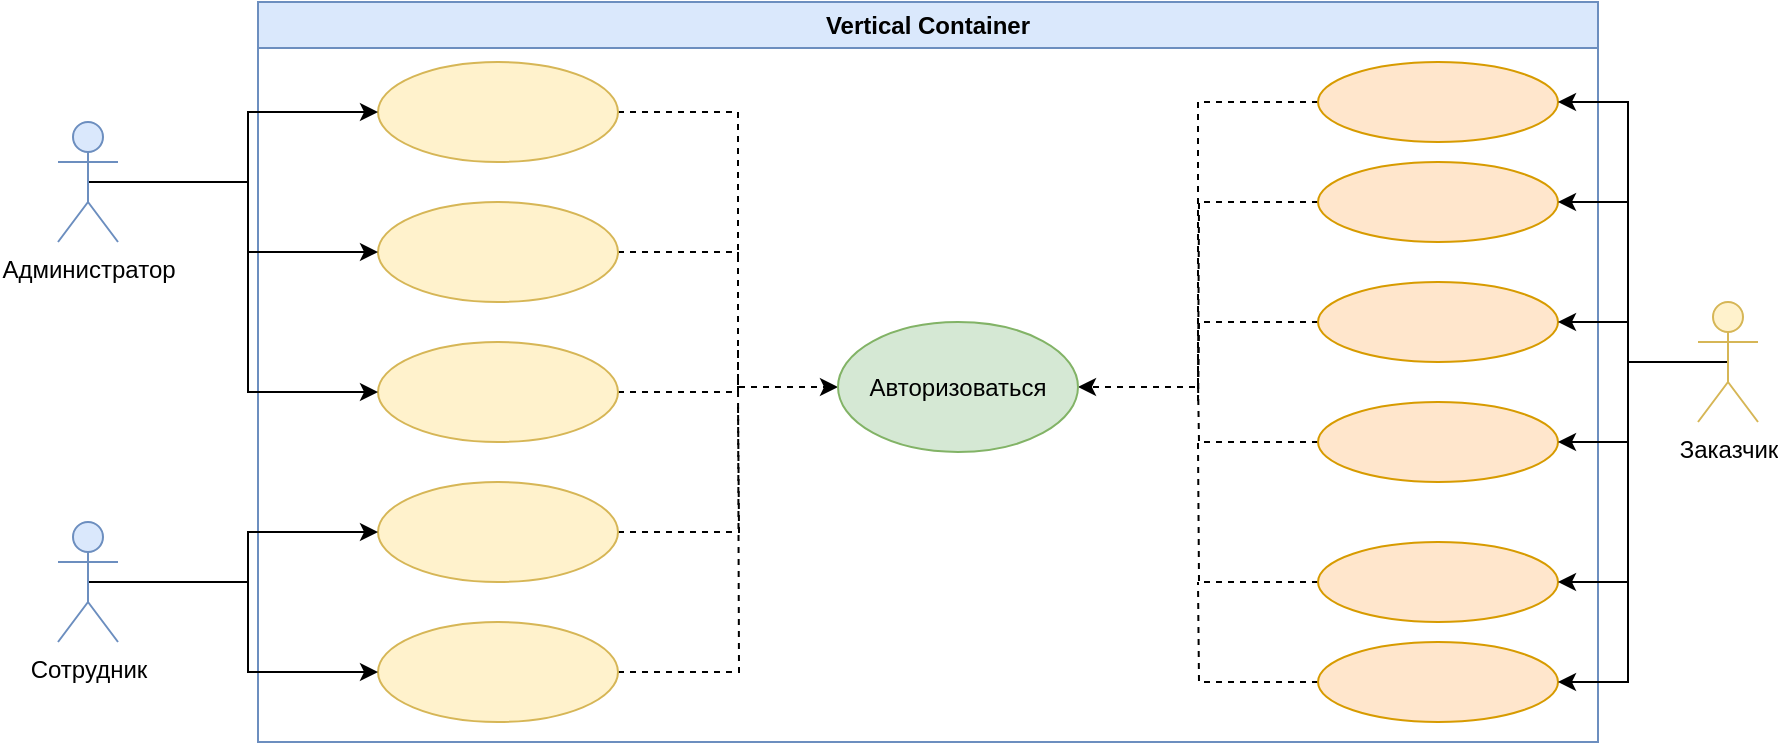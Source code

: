 <mxfile version="24.7.5">
  <diagram name="Страница — 1" id="C4lTX8faZ_tCJOhsqmsd">
    <mxGraphModel dx="989" dy="585" grid="1" gridSize="10" guides="1" tooltips="1" connect="1" arrows="1" fold="1" page="1" pageScale="1" pageWidth="827" pageHeight="1169" math="0" shadow="0">
      <root>
        <mxCell id="0" />
        <mxCell id="1" parent="0" />
        <mxCell id="rDvQQFMUDoH9ufIweod8-1" value="Vertical Container" style="swimlane;whiteSpace=wrap;html=1;fillColor=#dae8fc;strokeColor=#6c8ebf;" vertex="1" parent="1">
          <mxGeometry x="280" y="240" width="670" height="370" as="geometry" />
        </mxCell>
        <mxCell id="rDvQQFMUDoH9ufIweod8-33" style="edgeStyle=orthogonalEdgeStyle;rounded=0;orthogonalLoop=1;jettySize=auto;html=1;exitX=1;exitY=0.5;exitDx=0;exitDy=0;entryX=0;entryY=0.5;entryDx=0;entryDy=0;dashed=1;" edge="1" parent="rDvQQFMUDoH9ufIweod8-1" source="rDvQQFMUDoH9ufIweod8-5" target="rDvQQFMUDoH9ufIweod8-24">
          <mxGeometry relative="1" as="geometry">
            <Array as="points">
              <mxPoint x="240" y="55" />
              <mxPoint x="240" y="193" />
            </Array>
          </mxGeometry>
        </mxCell>
        <mxCell id="rDvQQFMUDoH9ufIweod8-5" value="" style="ellipse;whiteSpace=wrap;html=1;fillColor=#fff2cc;strokeColor=#d6b656;" vertex="1" parent="rDvQQFMUDoH9ufIweod8-1">
          <mxGeometry x="60" y="30" width="120" height="50" as="geometry" />
        </mxCell>
        <mxCell id="rDvQQFMUDoH9ufIweod8-38" style="edgeStyle=orthogonalEdgeStyle;rounded=0;orthogonalLoop=1;jettySize=auto;html=1;exitX=1;exitY=0.5;exitDx=0;exitDy=0;dashed=1;endArrow=none;endFill=0;" edge="1" parent="rDvQQFMUDoH9ufIweod8-1" source="rDvQQFMUDoH9ufIweod8-6">
          <mxGeometry relative="1" as="geometry">
            <mxPoint x="240" y="130" as="targetPoint" />
            <Array as="points">
              <mxPoint x="240" y="125" />
            </Array>
          </mxGeometry>
        </mxCell>
        <mxCell id="rDvQQFMUDoH9ufIweod8-6" value="" style="ellipse;whiteSpace=wrap;html=1;fillColor=#fff2cc;strokeColor=#d6b656;" vertex="1" parent="rDvQQFMUDoH9ufIweod8-1">
          <mxGeometry x="60" y="100" width="120" height="50" as="geometry" />
        </mxCell>
        <mxCell id="rDvQQFMUDoH9ufIweod8-39" style="edgeStyle=orthogonalEdgeStyle;rounded=0;orthogonalLoop=1;jettySize=auto;html=1;exitX=1;exitY=0.5;exitDx=0;exitDy=0;dashed=1;endArrow=none;endFill=0;" edge="1" parent="rDvQQFMUDoH9ufIweod8-1" source="rDvQQFMUDoH9ufIweod8-7">
          <mxGeometry relative="1" as="geometry">
            <mxPoint x="240.0" y="170" as="targetPoint" />
            <Array as="points">
              <mxPoint x="240" y="195" />
            </Array>
          </mxGeometry>
        </mxCell>
        <mxCell id="rDvQQFMUDoH9ufIweod8-7" value="" style="ellipse;whiteSpace=wrap;html=1;fillColor=#fff2cc;strokeColor=#d6b656;" vertex="1" parent="rDvQQFMUDoH9ufIweod8-1">
          <mxGeometry x="60" y="170" width="120" height="50" as="geometry" />
        </mxCell>
        <mxCell id="rDvQQFMUDoH9ufIweod8-40" style="edgeStyle=orthogonalEdgeStyle;rounded=0;orthogonalLoop=1;jettySize=auto;html=1;exitX=1;exitY=0.5;exitDx=0;exitDy=0;dashed=1;endArrow=none;endFill=0;" edge="1" parent="rDvQQFMUDoH9ufIweod8-1" source="rDvQQFMUDoH9ufIweod8-11">
          <mxGeometry relative="1" as="geometry">
            <mxPoint x="240.0" y="190" as="targetPoint" />
          </mxGeometry>
        </mxCell>
        <mxCell id="rDvQQFMUDoH9ufIweod8-11" value="" style="ellipse;whiteSpace=wrap;html=1;fillColor=#fff2cc;strokeColor=#d6b656;" vertex="1" parent="rDvQQFMUDoH9ufIweod8-1">
          <mxGeometry x="60" y="310" width="120" height="50" as="geometry" />
        </mxCell>
        <mxCell id="rDvQQFMUDoH9ufIweod8-41" style="edgeStyle=orthogonalEdgeStyle;rounded=0;orthogonalLoop=1;jettySize=auto;html=1;exitX=1;exitY=0.5;exitDx=0;exitDy=0;dashed=1;endArrow=none;endFill=0;" edge="1" parent="rDvQQFMUDoH9ufIweod8-1" source="rDvQQFMUDoH9ufIweod8-13">
          <mxGeometry relative="1" as="geometry">
            <mxPoint x="240.0" y="200" as="targetPoint" />
          </mxGeometry>
        </mxCell>
        <mxCell id="rDvQQFMUDoH9ufIweod8-13" value="" style="ellipse;whiteSpace=wrap;html=1;fillColor=#fff2cc;strokeColor=#d6b656;" vertex="1" parent="rDvQQFMUDoH9ufIweod8-1">
          <mxGeometry x="60" y="240" width="120" height="50" as="geometry" />
        </mxCell>
        <mxCell id="rDvQQFMUDoH9ufIweod8-32" style="edgeStyle=orthogonalEdgeStyle;rounded=0;orthogonalLoop=1;jettySize=auto;html=1;exitX=0;exitY=0.5;exitDx=0;exitDy=0;entryX=1;entryY=0.5;entryDx=0;entryDy=0;dashed=1;" edge="1" parent="rDvQQFMUDoH9ufIweod8-1" source="rDvQQFMUDoH9ufIweod8-18" target="rDvQQFMUDoH9ufIweod8-24">
          <mxGeometry relative="1" as="geometry" />
        </mxCell>
        <mxCell id="rDvQQFMUDoH9ufIweod8-18" value="" style="ellipse;whiteSpace=wrap;html=1;fillColor=#ffe6cc;strokeColor=#d79b00;" vertex="1" parent="rDvQQFMUDoH9ufIweod8-1">
          <mxGeometry x="530" y="30" width="120" height="40" as="geometry" />
        </mxCell>
        <mxCell id="rDvQQFMUDoH9ufIweod8-42" style="edgeStyle=orthogonalEdgeStyle;rounded=0;orthogonalLoop=1;jettySize=auto;html=1;exitX=0;exitY=0.5;exitDx=0;exitDy=0;dashed=1;endArrow=none;endFill=0;" edge="1" parent="rDvQQFMUDoH9ufIweod8-1" source="rDvQQFMUDoH9ufIweod8-19">
          <mxGeometry relative="1" as="geometry">
            <mxPoint x="470.0" y="200" as="targetPoint" />
          </mxGeometry>
        </mxCell>
        <mxCell id="rDvQQFMUDoH9ufIweod8-19" value="" style="ellipse;whiteSpace=wrap;html=1;fillColor=#ffe6cc;strokeColor=#d79b00;" vertex="1" parent="rDvQQFMUDoH9ufIweod8-1">
          <mxGeometry x="530" y="80" width="120" height="40" as="geometry" />
        </mxCell>
        <mxCell id="rDvQQFMUDoH9ufIweod8-43" style="edgeStyle=orthogonalEdgeStyle;rounded=0;orthogonalLoop=1;jettySize=auto;html=1;exitX=0;exitY=0.5;exitDx=0;exitDy=0;dashed=1;endArrow=none;endFill=0;" edge="1" parent="rDvQQFMUDoH9ufIweod8-1" source="rDvQQFMUDoH9ufIweod8-20">
          <mxGeometry relative="1" as="geometry">
            <mxPoint x="470.0" y="200" as="targetPoint" />
          </mxGeometry>
        </mxCell>
        <mxCell id="rDvQQFMUDoH9ufIweod8-20" value="" style="ellipse;whiteSpace=wrap;html=1;fillColor=#ffe6cc;strokeColor=#d79b00;" vertex="1" parent="rDvQQFMUDoH9ufIweod8-1">
          <mxGeometry x="530" y="140" width="120" height="40" as="geometry" />
        </mxCell>
        <mxCell id="rDvQQFMUDoH9ufIweod8-44" style="edgeStyle=orthogonalEdgeStyle;rounded=0;orthogonalLoop=1;jettySize=auto;html=1;exitX=0;exitY=0.5;exitDx=0;exitDy=0;dashed=1;endArrow=none;endFill=0;" edge="1" parent="rDvQQFMUDoH9ufIweod8-1" source="rDvQQFMUDoH9ufIweod8-21">
          <mxGeometry relative="1" as="geometry">
            <mxPoint x="470.0" y="190" as="targetPoint" />
          </mxGeometry>
        </mxCell>
        <mxCell id="rDvQQFMUDoH9ufIweod8-21" value="" style="ellipse;whiteSpace=wrap;html=1;fillColor=#ffe6cc;strokeColor=#d79b00;" vertex="1" parent="rDvQQFMUDoH9ufIweod8-1">
          <mxGeometry x="530" y="200" width="120" height="40" as="geometry" />
        </mxCell>
        <mxCell id="rDvQQFMUDoH9ufIweod8-45" style="edgeStyle=orthogonalEdgeStyle;rounded=0;orthogonalLoop=1;jettySize=auto;html=1;exitX=0;exitY=0.5;exitDx=0;exitDy=0;endArrow=none;endFill=0;dashed=1;" edge="1" parent="rDvQQFMUDoH9ufIweod8-1" source="rDvQQFMUDoH9ufIweod8-22">
          <mxGeometry relative="1" as="geometry">
            <mxPoint x="470.0" y="220" as="targetPoint" />
          </mxGeometry>
        </mxCell>
        <mxCell id="rDvQQFMUDoH9ufIweod8-22" value="" style="ellipse;whiteSpace=wrap;html=1;fillColor=#ffe6cc;strokeColor=#d79b00;" vertex="1" parent="rDvQQFMUDoH9ufIweod8-1">
          <mxGeometry x="530" y="270" width="120" height="40" as="geometry" />
        </mxCell>
        <mxCell id="rDvQQFMUDoH9ufIweod8-46" style="edgeStyle=orthogonalEdgeStyle;rounded=0;orthogonalLoop=1;jettySize=auto;html=1;exitX=0;exitY=0.5;exitDx=0;exitDy=0;dashed=1;endArrow=none;endFill=0;" edge="1" parent="rDvQQFMUDoH9ufIweod8-1" source="rDvQQFMUDoH9ufIweod8-23">
          <mxGeometry relative="1" as="geometry">
            <mxPoint x="470.0" y="290" as="targetPoint" />
          </mxGeometry>
        </mxCell>
        <mxCell id="rDvQQFMUDoH9ufIweod8-23" value="" style="ellipse;whiteSpace=wrap;html=1;fillColor=#ffe6cc;strokeColor=#d79b00;" vertex="1" parent="rDvQQFMUDoH9ufIweod8-1">
          <mxGeometry x="530" y="320" width="120" height="40" as="geometry" />
        </mxCell>
        <mxCell id="rDvQQFMUDoH9ufIweod8-24" value="Авторизоваться" style="ellipse;whiteSpace=wrap;html=1;fillColor=#d5e8d4;strokeColor=#82b366;" vertex="1" parent="rDvQQFMUDoH9ufIweod8-1">
          <mxGeometry x="290" y="160" width="120" height="65" as="geometry" />
        </mxCell>
        <mxCell id="rDvQQFMUDoH9ufIweod8-8" style="edgeStyle=orthogonalEdgeStyle;rounded=0;orthogonalLoop=1;jettySize=auto;html=1;exitX=0.5;exitY=0.5;exitDx=0;exitDy=0;exitPerimeter=0;entryX=0;entryY=0.5;entryDx=0;entryDy=0;" edge="1" parent="1" source="rDvQQFMUDoH9ufIweod8-2" target="rDvQQFMUDoH9ufIweod8-5">
          <mxGeometry relative="1" as="geometry" />
        </mxCell>
        <mxCell id="rDvQQFMUDoH9ufIweod8-9" style="edgeStyle=orthogonalEdgeStyle;rounded=0;orthogonalLoop=1;jettySize=auto;html=1;exitX=0.5;exitY=0.5;exitDx=0;exitDy=0;exitPerimeter=0;entryX=0;entryY=0.5;entryDx=0;entryDy=0;" edge="1" parent="1" source="rDvQQFMUDoH9ufIweod8-2" target="rDvQQFMUDoH9ufIweod8-6">
          <mxGeometry relative="1" as="geometry" />
        </mxCell>
        <mxCell id="rDvQQFMUDoH9ufIweod8-10" style="edgeStyle=orthogonalEdgeStyle;rounded=0;orthogonalLoop=1;jettySize=auto;html=1;exitX=0.5;exitY=0.5;exitDx=0;exitDy=0;exitPerimeter=0;entryX=0;entryY=0.5;entryDx=0;entryDy=0;" edge="1" parent="1" source="rDvQQFMUDoH9ufIweod8-2" target="rDvQQFMUDoH9ufIweod8-7">
          <mxGeometry relative="1" as="geometry" />
        </mxCell>
        <mxCell id="rDvQQFMUDoH9ufIweod8-2" value="Администратор" style="shape=umlActor;verticalLabelPosition=bottom;verticalAlign=top;html=1;outlineConnect=0;fillColor=#dae8fc;strokeColor=#6c8ebf;" vertex="1" parent="1">
          <mxGeometry x="180" y="300" width="30" height="60" as="geometry" />
        </mxCell>
        <mxCell id="rDvQQFMUDoH9ufIweod8-14" style="edgeStyle=orthogonalEdgeStyle;rounded=0;orthogonalLoop=1;jettySize=auto;html=1;exitX=0.5;exitY=0.5;exitDx=0;exitDy=0;exitPerimeter=0;entryX=0;entryY=0.5;entryDx=0;entryDy=0;" edge="1" parent="1" source="rDvQQFMUDoH9ufIweod8-3" target="rDvQQFMUDoH9ufIweod8-13">
          <mxGeometry relative="1" as="geometry" />
        </mxCell>
        <mxCell id="rDvQQFMUDoH9ufIweod8-15" style="edgeStyle=orthogonalEdgeStyle;rounded=0;orthogonalLoop=1;jettySize=auto;html=1;exitX=0.5;exitY=0.5;exitDx=0;exitDy=0;exitPerimeter=0;entryX=0;entryY=0.5;entryDx=0;entryDy=0;" edge="1" parent="1" source="rDvQQFMUDoH9ufIweod8-3" target="rDvQQFMUDoH9ufIweod8-11">
          <mxGeometry relative="1" as="geometry" />
        </mxCell>
        <mxCell id="rDvQQFMUDoH9ufIweod8-3" value="Сотрудник" style="shape=umlActor;verticalLabelPosition=bottom;verticalAlign=top;html=1;outlineConnect=0;fillColor=#dae8fc;strokeColor=#6c8ebf;" vertex="1" parent="1">
          <mxGeometry x="180" y="500" width="30" height="60" as="geometry" />
        </mxCell>
        <mxCell id="rDvQQFMUDoH9ufIweod8-25" style="edgeStyle=orthogonalEdgeStyle;rounded=0;orthogonalLoop=1;jettySize=auto;html=1;exitX=0.5;exitY=0.5;exitDx=0;exitDy=0;exitPerimeter=0;entryX=1;entryY=0.5;entryDx=0;entryDy=0;" edge="1" parent="1" source="rDvQQFMUDoH9ufIweod8-4" target="rDvQQFMUDoH9ufIweod8-18">
          <mxGeometry relative="1" as="geometry" />
        </mxCell>
        <mxCell id="rDvQQFMUDoH9ufIweod8-26" style="edgeStyle=orthogonalEdgeStyle;rounded=0;orthogonalLoop=1;jettySize=auto;html=1;exitX=0.5;exitY=0.5;exitDx=0;exitDy=0;exitPerimeter=0;entryX=1;entryY=0.5;entryDx=0;entryDy=0;" edge="1" parent="1" source="rDvQQFMUDoH9ufIweod8-4" target="rDvQQFMUDoH9ufIweod8-19">
          <mxGeometry relative="1" as="geometry" />
        </mxCell>
        <mxCell id="rDvQQFMUDoH9ufIweod8-27" style="edgeStyle=orthogonalEdgeStyle;rounded=0;orthogonalLoop=1;jettySize=auto;html=1;exitX=0.5;exitY=0.5;exitDx=0;exitDy=0;exitPerimeter=0;entryX=1;entryY=0.5;entryDx=0;entryDy=0;" edge="1" parent="1" source="rDvQQFMUDoH9ufIweod8-4" target="rDvQQFMUDoH9ufIweod8-20">
          <mxGeometry relative="1" as="geometry" />
        </mxCell>
        <mxCell id="rDvQQFMUDoH9ufIweod8-28" style="edgeStyle=orthogonalEdgeStyle;rounded=0;orthogonalLoop=1;jettySize=auto;html=1;exitX=0.5;exitY=0.5;exitDx=0;exitDy=0;exitPerimeter=0;entryX=1;entryY=0.5;entryDx=0;entryDy=0;" edge="1" parent="1" source="rDvQQFMUDoH9ufIweod8-4" target="rDvQQFMUDoH9ufIweod8-21">
          <mxGeometry relative="1" as="geometry" />
        </mxCell>
        <mxCell id="rDvQQFMUDoH9ufIweod8-29" style="edgeStyle=orthogonalEdgeStyle;rounded=0;orthogonalLoop=1;jettySize=auto;html=1;exitX=0.5;exitY=0.5;exitDx=0;exitDy=0;exitPerimeter=0;entryX=1;entryY=0.5;entryDx=0;entryDy=0;" edge="1" parent="1" source="rDvQQFMUDoH9ufIweod8-4" target="rDvQQFMUDoH9ufIweod8-22">
          <mxGeometry relative="1" as="geometry" />
        </mxCell>
        <mxCell id="rDvQQFMUDoH9ufIweod8-30" style="edgeStyle=orthogonalEdgeStyle;rounded=0;orthogonalLoop=1;jettySize=auto;html=1;exitX=0.5;exitY=0.5;exitDx=0;exitDy=0;exitPerimeter=0;entryX=1;entryY=0.5;entryDx=0;entryDy=0;" edge="1" parent="1" source="rDvQQFMUDoH9ufIweod8-4" target="rDvQQFMUDoH9ufIweod8-23">
          <mxGeometry relative="1" as="geometry" />
        </mxCell>
        <mxCell id="rDvQQFMUDoH9ufIweod8-4" value="Заказчик" style="shape=umlActor;verticalLabelPosition=bottom;verticalAlign=top;html=1;outlineConnect=0;fillColor=#fff2cc;strokeColor=#d6b656;" vertex="1" parent="1">
          <mxGeometry x="1000" y="390" width="30" height="60" as="geometry" />
        </mxCell>
      </root>
    </mxGraphModel>
  </diagram>
</mxfile>
